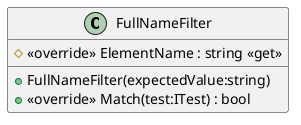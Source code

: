 @startuml
class FullNameFilter {
    + FullNameFilter(expectedValue:string)
    + <<override>> Match(test:ITest) : bool
    # <<override>> ElementName : string <<get>>
}
@enduml
